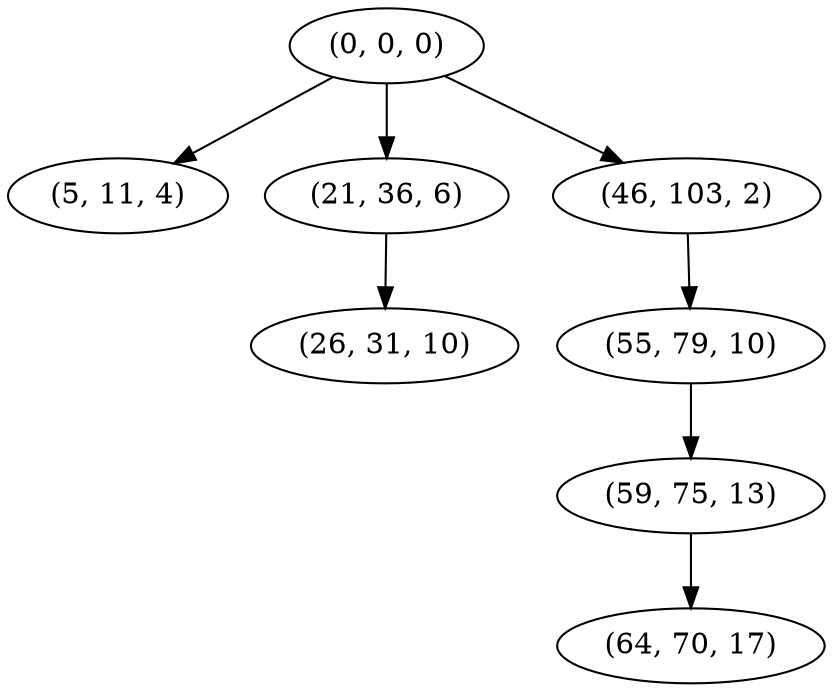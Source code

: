 digraph tree {
    "(0, 0, 0)";
    "(5, 11, 4)";
    "(21, 36, 6)";
    "(26, 31, 10)";
    "(46, 103, 2)";
    "(55, 79, 10)";
    "(59, 75, 13)";
    "(64, 70, 17)";
    "(0, 0, 0)" -> "(5, 11, 4)";
    "(0, 0, 0)" -> "(21, 36, 6)";
    "(0, 0, 0)" -> "(46, 103, 2)";
    "(21, 36, 6)" -> "(26, 31, 10)";
    "(46, 103, 2)" -> "(55, 79, 10)";
    "(55, 79, 10)" -> "(59, 75, 13)";
    "(59, 75, 13)" -> "(64, 70, 17)";
}

